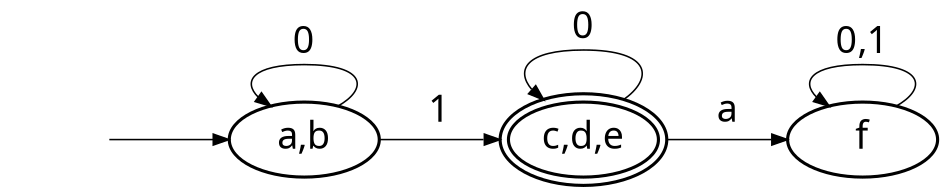 digraph {
	rank="LR"
	graph [nodesep=.4,ranksep=.4,splines=line,bgcolor="transparent"]
	edge [penwidth=.75,arrowsize=.75,fontname="Source Code Pro,Ubuntu Mono",fontsize=18]
	node [shape=ellipse,style=filled,fillcolor="#ffffff",fontname="Source Code Pro,Ubuntu Mono",penwidth=1.5,width=1,margin=0,fontsize=18]

	subgraph {
		rank=same
		start [style="invis",width=0]
		start -> a
		a [label="a,b"]
		b [label="c,d,e",color="black:black",peripheries=2]
		c [label="f"]
	}

	a -> b [label="1"]
	b -> c [label="a"]
	a:ne -> a:nw [label="0"]
	b:ne -> b:nw [label="0"]
	c:ne -> c:nw [label="0,1"]
}
